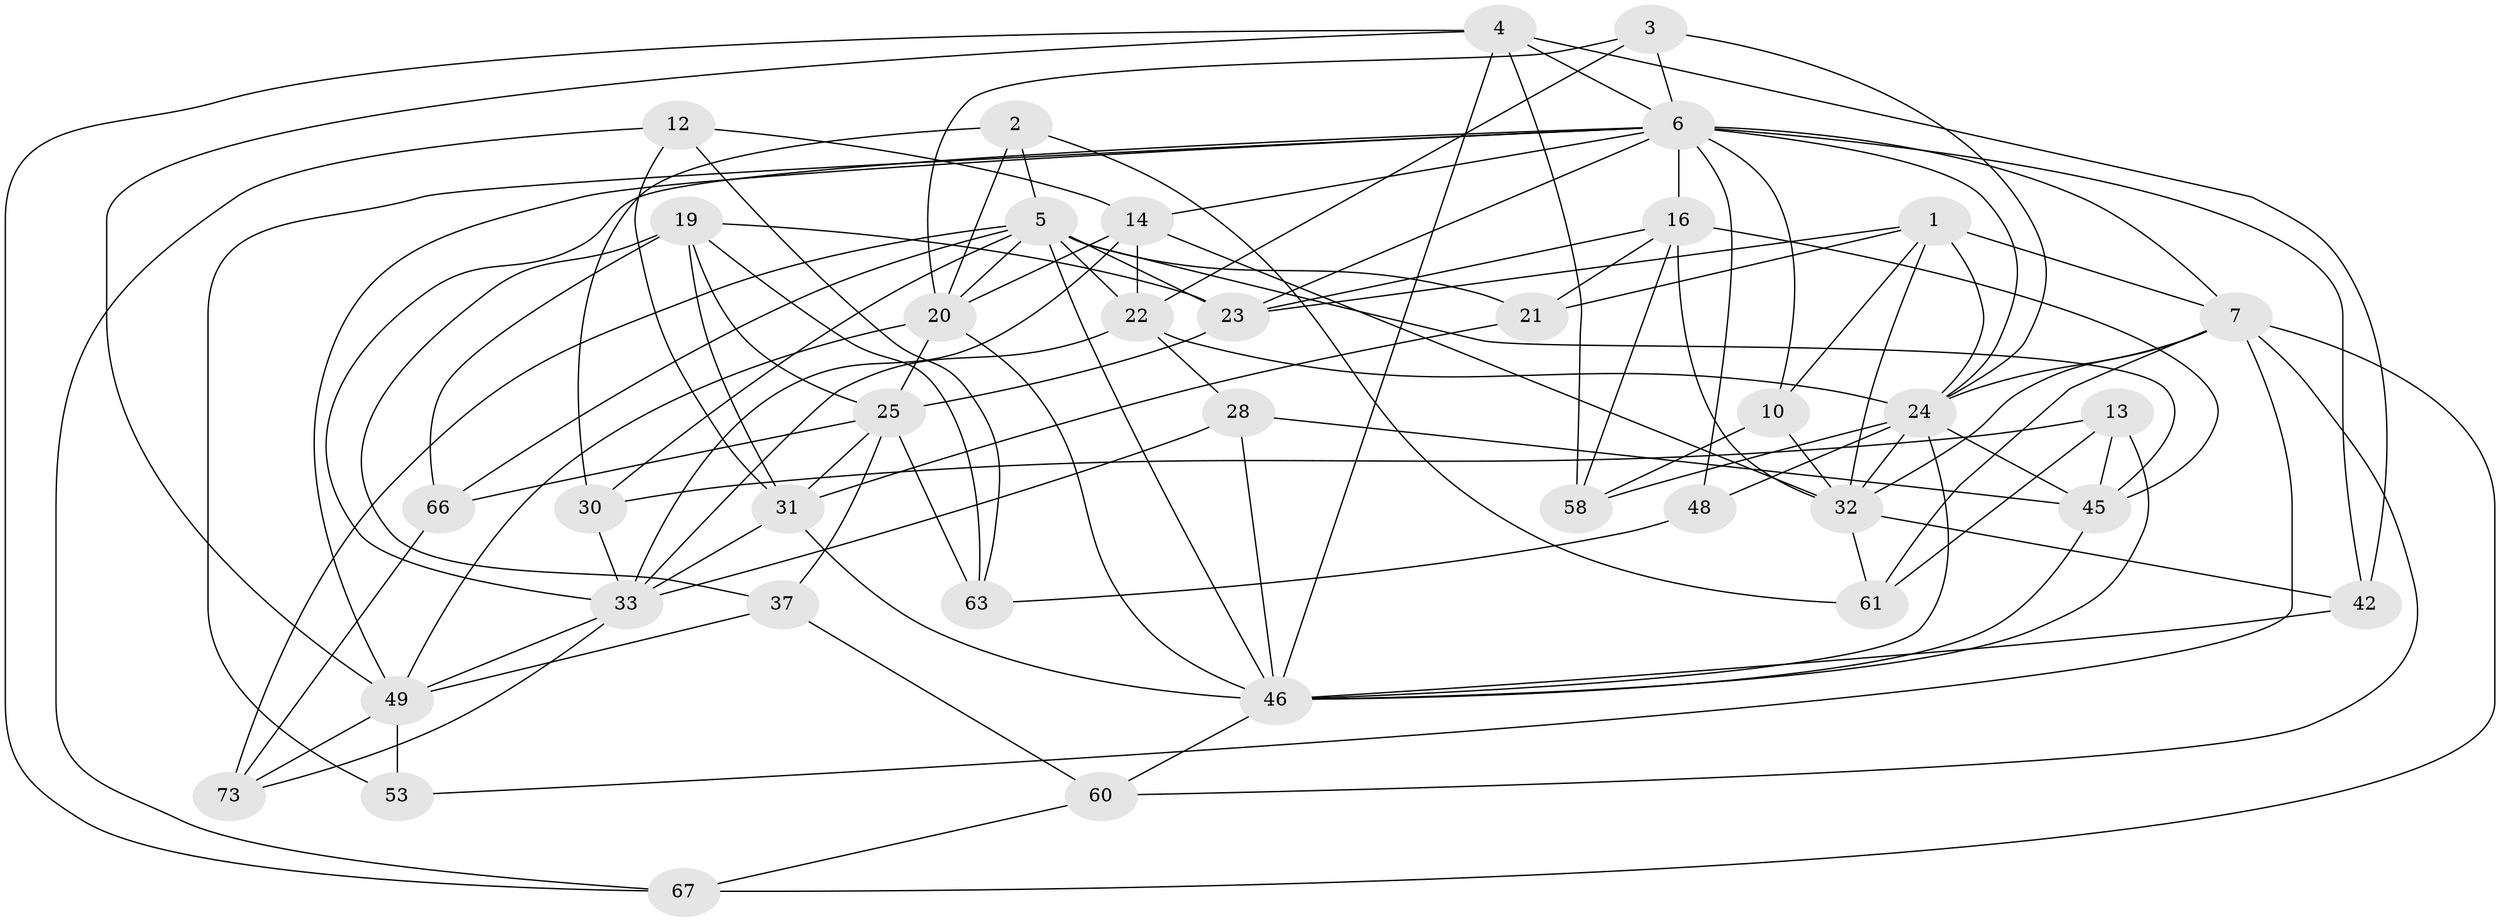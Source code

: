 // original degree distribution, {4: 1.0}
// Generated by graph-tools (version 1.1) at 2025/16/03/09/25 04:16:19]
// undirected, 38 vertices, 108 edges
graph export_dot {
graph [start="1"]
  node [color=gray90,style=filled];
  1 [super="+9"];
  2;
  3;
  4 [super="+15"];
  5 [super="+17+18"];
  6 [super="+41+27+44"];
  7 [super="+8"];
  10;
  12;
  13;
  14 [super="+68"];
  16 [super="+72"];
  19 [super="+26"];
  20 [super="+54"];
  21;
  22 [super="+35"];
  23 [super="+40"];
  24 [super="+38"];
  25 [super="+29+43"];
  28;
  30;
  31 [super="+57"];
  32 [super="+34"];
  33 [super="+36+55"];
  37;
  42;
  45 [super="+51"];
  46 [super="+50+62"];
  48;
  49 [super="+75+56"];
  53;
  58;
  60;
  61;
  63;
  66;
  67;
  73;
  1 -- 10;
  1 -- 24;
  1 -- 23;
  1 -- 21;
  1 -- 7;
  1 -- 32;
  2 -- 61;
  2 -- 30;
  2 -- 20;
  2 -- 5;
  3 -- 6;
  3 -- 22;
  3 -- 20;
  3 -- 24;
  4 -- 58;
  4 -- 46;
  4 -- 49;
  4 -- 67;
  4 -- 6;
  4 -- 42;
  5 -- 30;
  5 -- 20 [weight=2];
  5 -- 66;
  5 -- 21;
  5 -- 45;
  5 -- 22;
  5 -- 23 [weight=2];
  5 -- 73;
  5 -- 46;
  6 -- 42;
  6 -- 16;
  6 -- 48 [weight=2];
  6 -- 49;
  6 -- 53;
  6 -- 24;
  6 -- 10;
  6 -- 14;
  6 -- 23;
  6 -- 7;
  6 -- 33;
  7 -- 67;
  7 -- 53;
  7 -- 32;
  7 -- 24;
  7 -- 60;
  7 -- 61;
  10 -- 32;
  10 -- 58;
  12 -- 67;
  12 -- 14;
  12 -- 63;
  12 -- 31;
  13 -- 30;
  13 -- 46;
  13 -- 61;
  13 -- 45;
  14 -- 20;
  14 -- 32;
  14 -- 22;
  14 -- 33;
  16 -- 58;
  16 -- 45;
  16 -- 21;
  16 -- 23;
  16 -- 32;
  19 -- 63;
  19 -- 66;
  19 -- 37;
  19 -- 25;
  19 -- 31;
  19 -- 23;
  20 -- 25;
  20 -- 49;
  20 -- 46;
  21 -- 31;
  22 -- 28;
  22 -- 24;
  22 -- 33;
  23 -- 25 [weight=2];
  24 -- 32;
  24 -- 45;
  24 -- 46;
  24 -- 48;
  24 -- 58;
  25 -- 66;
  25 -- 37;
  25 -- 63;
  25 -- 31;
  28 -- 45;
  28 -- 33;
  28 -- 46;
  30 -- 33;
  31 -- 46;
  31 -- 33;
  32 -- 42;
  32 -- 61;
  33 -- 73;
  33 -- 49;
  37 -- 60;
  37 -- 49;
  42 -- 46;
  45 -- 46;
  46 -- 60;
  48 -- 63;
  49 -- 53 [weight=2];
  49 -- 73;
  60 -- 67;
  66 -- 73;
}
